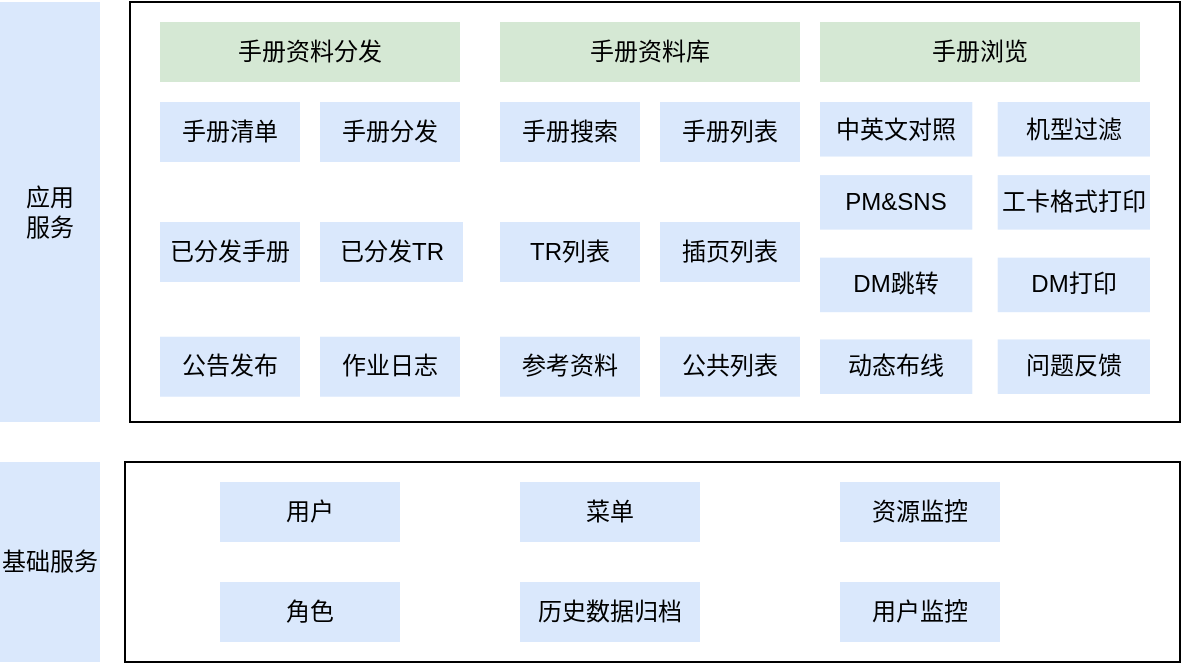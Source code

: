 <mxfile version="27.0.4">
  <diagram name="第 1 页" id="d3qp3cm_-RvscZHG2NyW">
    <mxGraphModel dx="902" dy="464" grid="1" gridSize="10" guides="1" tooltips="1" connect="1" arrows="1" fold="1" page="1" pageScale="1" pageWidth="827" pageHeight="1169" math="0" shadow="0">
      <root>
        <mxCell id="0" />
        <mxCell id="1" parent="0" />
        <mxCell id="k1Ho-n8EV5DhAOBqvkNn-3" value="" style="rounded=0;whiteSpace=wrap;html=1;" vertex="1" parent="1">
          <mxGeometry x="205" y="330" width="525" height="210" as="geometry" />
        </mxCell>
        <mxCell id="k1Ho-n8EV5DhAOBqvkNn-1" value="应用&lt;div&gt;服务&lt;/div&gt;" style="rounded=0;whiteSpace=wrap;html=1;fillColor=#dae8fc;strokeColor=none;" vertex="1" parent="1">
          <mxGeometry x="140" y="330" width="50" height="210" as="geometry" />
        </mxCell>
        <mxCell id="k1Ho-n8EV5DhAOBqvkNn-2" value="手册资料分发" style="rounded=0;whiteSpace=wrap;html=1;fillColor=#d5e8d4;strokeColor=none;" vertex="1" parent="1">
          <mxGeometry x="220" y="340" width="150" height="30" as="geometry" />
        </mxCell>
        <mxCell id="k1Ho-n8EV5DhAOBqvkNn-5" value="手册清单" style="rounded=0;whiteSpace=wrap;html=1;fillColor=#dae8fc;strokeColor=none;" vertex="1" parent="1">
          <mxGeometry x="220" y="380" width="70" height="30" as="geometry" />
        </mxCell>
        <mxCell id="k1Ho-n8EV5DhAOBqvkNn-6" value="手册分发" style="rounded=0;whiteSpace=wrap;html=1;fillColor=#dae8fc;strokeColor=none;" vertex="1" parent="1">
          <mxGeometry x="300" y="380" width="70" height="30" as="geometry" />
        </mxCell>
        <mxCell id="k1Ho-n8EV5DhAOBqvkNn-7" value="已分发手册" style="rounded=0;whiteSpace=wrap;html=1;fillColor=#dae8fc;strokeColor=none;" vertex="1" parent="1">
          <mxGeometry x="220" y="440" width="70" height="30" as="geometry" />
        </mxCell>
        <mxCell id="k1Ho-n8EV5DhAOBqvkNn-8" value="已分发TR" style="rounded=0;whiteSpace=wrap;html=1;fillColor=#dae8fc;strokeColor=none;" vertex="1" parent="1">
          <mxGeometry x="300" y="440" width="71.5" height="30" as="geometry" />
        </mxCell>
        <mxCell id="k1Ho-n8EV5DhAOBqvkNn-9" value="公告发布" style="rounded=0;whiteSpace=wrap;html=1;fillColor=#dae8fc;strokeColor=none;" vertex="1" parent="1">
          <mxGeometry x="220" y="497.36" width="70" height="30" as="geometry" />
        </mxCell>
        <mxCell id="k1Ho-n8EV5DhAOBqvkNn-10" value="作业日志" style="rounded=0;whiteSpace=wrap;html=1;fillColor=#dae8fc;strokeColor=none;" vertex="1" parent="1">
          <mxGeometry x="300" y="497.36" width="70" height="30" as="geometry" />
        </mxCell>
        <mxCell id="k1Ho-n8EV5DhAOBqvkNn-11" value="手册资料库" style="rounded=0;whiteSpace=wrap;html=1;fillColor=#d5e8d4;strokeColor=none;" vertex="1" parent="1">
          <mxGeometry x="390" y="340" width="150" height="30" as="geometry" />
        </mxCell>
        <mxCell id="k1Ho-n8EV5DhAOBqvkNn-12" value="手册搜索" style="rounded=0;whiteSpace=wrap;html=1;fillColor=#dae8fc;strokeColor=none;" vertex="1" parent="1">
          <mxGeometry x="390" y="380" width="70" height="30" as="geometry" />
        </mxCell>
        <mxCell id="k1Ho-n8EV5DhAOBqvkNn-13" value="手册列表" style="rounded=0;whiteSpace=wrap;html=1;fillColor=#dae8fc;strokeColor=none;" vertex="1" parent="1">
          <mxGeometry x="470" y="380" width="70" height="30" as="geometry" />
        </mxCell>
        <mxCell id="k1Ho-n8EV5DhAOBqvkNn-14" value="TR列表" style="rounded=0;whiteSpace=wrap;html=1;fillColor=#dae8fc;strokeColor=none;" vertex="1" parent="1">
          <mxGeometry x="390" y="440" width="70" height="30" as="geometry" />
        </mxCell>
        <mxCell id="k1Ho-n8EV5DhAOBqvkNn-15" value="插页列表" style="rounded=0;whiteSpace=wrap;html=1;fillColor=#dae8fc;strokeColor=none;" vertex="1" parent="1">
          <mxGeometry x="470" y="440" width="70" height="30" as="geometry" />
        </mxCell>
        <mxCell id="k1Ho-n8EV5DhAOBqvkNn-16" value="参考资料" style="rounded=0;whiteSpace=wrap;html=1;fillColor=#dae8fc;strokeColor=none;" vertex="1" parent="1">
          <mxGeometry x="390" y="497.36" width="70" height="30" as="geometry" />
        </mxCell>
        <mxCell id="k1Ho-n8EV5DhAOBqvkNn-17" value="公共列表" style="rounded=0;whiteSpace=wrap;html=1;fillColor=#dae8fc;strokeColor=none;" vertex="1" parent="1">
          <mxGeometry x="470" y="497.36" width="70" height="30" as="geometry" />
        </mxCell>
        <mxCell id="k1Ho-n8EV5DhAOBqvkNn-18" value="手册浏览" style="rounded=0;whiteSpace=wrap;html=1;fillColor=#d5e8d4;strokeColor=none;" vertex="1" parent="1">
          <mxGeometry x="550" y="340" width="160" height="30" as="geometry" />
        </mxCell>
        <mxCell id="k1Ho-n8EV5DhAOBqvkNn-19" value="中英文对照" style="rounded=0;whiteSpace=wrap;html=1;fillColor=#dae8fc;strokeColor=none;" vertex="1" parent="1">
          <mxGeometry x="550" y="380" width="76.154" height="27.273" as="geometry" />
        </mxCell>
        <mxCell id="k1Ho-n8EV5DhAOBqvkNn-20" value="PM&amp;amp;SNS" style="rounded=0;whiteSpace=wrap;html=1;fillColor=#dae8fc;strokeColor=none;" vertex="1" parent="1">
          <mxGeometry x="550" y="416.545" width="76.154" height="27.273" as="geometry" />
        </mxCell>
        <mxCell id="k1Ho-n8EV5DhAOBqvkNn-21" value="DM跳转" style="rounded=0;whiteSpace=wrap;html=1;fillColor=#dae8fc;strokeColor=none;" vertex="1" parent="1">
          <mxGeometry x="550" y="457.818" width="76.154" height="27.273" as="geometry" />
        </mxCell>
        <mxCell id="k1Ho-n8EV5DhAOBqvkNn-22" value="机型过滤" style="rounded=0;whiteSpace=wrap;html=1;fillColor=#dae8fc;strokeColor=none;" vertex="1" parent="1">
          <mxGeometry x="638.846" y="380" width="76.154" height="27.273" as="geometry" />
        </mxCell>
        <mxCell id="k1Ho-n8EV5DhAOBqvkNn-23" value="工卡格式打印" style="rounded=0;whiteSpace=wrap;html=1;fillColor=#dae8fc;strokeColor=none;" vertex="1" parent="1">
          <mxGeometry x="638.846" y="416.545" width="76.154" height="27.273" as="geometry" />
        </mxCell>
        <mxCell id="k1Ho-n8EV5DhAOBqvkNn-24" value="DM打印" style="rounded=0;whiteSpace=wrap;html=1;fillColor=#dae8fc;strokeColor=none;" vertex="1" parent="1">
          <mxGeometry x="638.846" y="457.818" width="76.154" height="27.273" as="geometry" />
        </mxCell>
        <mxCell id="k1Ho-n8EV5DhAOBqvkNn-25" value="动态布线" style="rounded=0;whiteSpace=wrap;html=1;fillColor=#dae8fc;strokeColor=none;" vertex="1" parent="1">
          <mxGeometry x="550" y="498.727" width="76.154" height="27.273" as="geometry" />
        </mxCell>
        <mxCell id="k1Ho-n8EV5DhAOBqvkNn-26" value="问题反馈" style="rounded=0;whiteSpace=wrap;html=1;fillColor=#dae8fc;strokeColor=none;" vertex="1" parent="1">
          <mxGeometry x="638.846" y="498.727" width="76.154" height="27.273" as="geometry" />
        </mxCell>
        <mxCell id="k1Ho-n8EV5DhAOBqvkNn-28" value="基础服务" style="rounded=0;whiteSpace=wrap;html=1;fillColor=#dae8fc;strokeColor=none;" vertex="1" parent="1">
          <mxGeometry x="140" y="560" width="50" height="100" as="geometry" />
        </mxCell>
        <mxCell id="k1Ho-n8EV5DhAOBqvkNn-29" value="" style="rounded=0;whiteSpace=wrap;html=1;" vertex="1" parent="1">
          <mxGeometry x="202.5" y="560" width="527.5" height="100" as="geometry" />
        </mxCell>
        <mxCell id="k1Ho-n8EV5DhAOBqvkNn-30" value="用户" style="rounded=0;whiteSpace=wrap;html=1;fillColor=#dae8fc;strokeColor=none;" vertex="1" parent="1">
          <mxGeometry x="250" y="570" width="90" height="30" as="geometry" />
        </mxCell>
        <mxCell id="k1Ho-n8EV5DhAOBqvkNn-31" value="角色" style="rounded=0;whiteSpace=wrap;html=1;fillColor=#dae8fc;strokeColor=none;" vertex="1" parent="1">
          <mxGeometry x="250" y="620" width="90" height="30" as="geometry" />
        </mxCell>
        <mxCell id="k1Ho-n8EV5DhAOBqvkNn-32" value="菜单" style="rounded=0;whiteSpace=wrap;html=1;fillColor=#dae8fc;strokeColor=none;" vertex="1" parent="1">
          <mxGeometry x="400" y="570" width="90" height="30" as="geometry" />
        </mxCell>
        <mxCell id="k1Ho-n8EV5DhAOBqvkNn-33" value="历史数据归档" style="rounded=0;whiteSpace=wrap;html=1;fillColor=#dae8fc;strokeColor=none;" vertex="1" parent="1">
          <mxGeometry x="400" y="620" width="90" height="30" as="geometry" />
        </mxCell>
        <mxCell id="k1Ho-n8EV5DhAOBqvkNn-34" value="资源监控" style="rounded=0;whiteSpace=wrap;html=1;fillColor=#dae8fc;strokeColor=none;" vertex="1" parent="1">
          <mxGeometry x="560" y="570" width="80" height="30" as="geometry" />
        </mxCell>
        <mxCell id="k1Ho-n8EV5DhAOBqvkNn-35" value="用户监控" style="rounded=0;whiteSpace=wrap;html=1;fillColor=#dae8fc;strokeColor=none;" vertex="1" parent="1">
          <mxGeometry x="560" y="620" width="80" height="30" as="geometry" />
        </mxCell>
      </root>
    </mxGraphModel>
  </diagram>
</mxfile>
